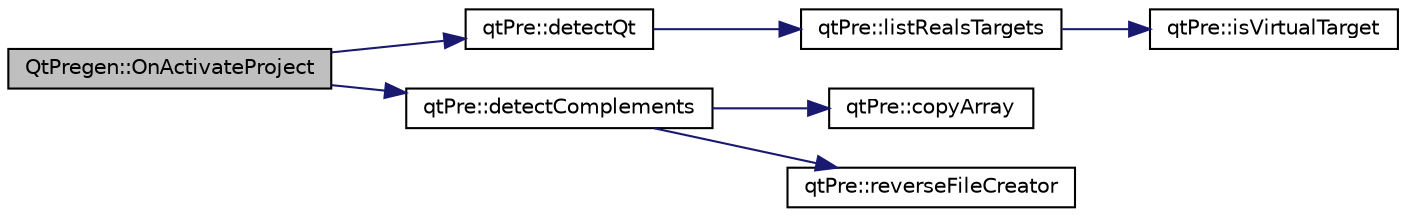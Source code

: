 digraph "QtPregen::OnActivateProject"
{
  edge [fontname="Helvetica",fontsize="10",labelfontname="Helvetica",labelfontsize="10"];
  node [fontname="Helvetica",fontsize="10",shape=record];
  rankdir="LR";
  Node36 [label="QtPregen::OnActivateProject",height=0.2,width=0.4,color="black", fillcolor="grey75", style="filled", fontcolor="black"];
  Node36 -> Node37 [color="midnightblue",fontsize="10",style="solid",fontname="Helvetica"];
  Node37 [label="qtPre::detectQt",height=0.2,width=0.4,color="black", fillcolor="white", style="filled",URL="$classqt_pre.html#a1cf253174787aa571e6735f050f8268b"];
  Node37 -> Node38 [color="midnightblue",fontsize="10",style="solid",fontname="Helvetica"];
  Node38 [label="qtPre::listRealsTargets",height=0.2,width=0.4,color="black", fillcolor="white", style="filled",URL="$classqt_pre.html#a0318da64b4fa1fd8cc742e8c4cb63758"];
  Node38 -> Node39 [color="midnightblue",fontsize="10",style="solid",fontname="Helvetica"];
  Node39 [label="qtPre::isVirtualTarget",height=0.2,width=0.4,color="black", fillcolor="white", style="filled",URL="$classqt_pre.html#a98ee0101daa9909cb81179568dff51aa"];
  Node36 -> Node40 [color="midnightblue",fontsize="10",style="solid",fontname="Helvetica"];
  Node40 [label="qtPre::detectComplements",height=0.2,width=0.4,color="black", fillcolor="white", style="filled",URL="$classqt_pre.html#a6d84a02b182412456ab206ec54962d3e"];
  Node40 -> Node41 [color="midnightblue",fontsize="10",style="solid",fontname="Helvetica"];
  Node41 [label="qtPre::copyArray",height=0.2,width=0.4,color="black", fillcolor="white", style="filled",URL="$classqt_pre.html#a4b2acfe1f32fd66a63cdb535c1581226"];
  Node40 -> Node42 [color="midnightblue",fontsize="10",style="solid",fontname="Helvetica"];
  Node42 [label="qtPre::reverseFileCreator",height=0.2,width=0.4,color="black", fillcolor="white", style="filled",URL="$classqt_pre.html#a577d940921c140989e2f6c0da7f4b857"];
}

